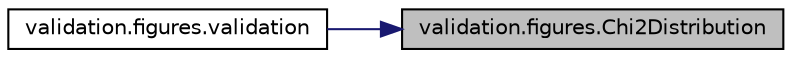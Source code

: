 digraph "validation.figures.Chi2Distribution"
{
 // INTERACTIVE_SVG=YES
 // LATEX_PDF_SIZE
  edge [fontname="Helvetica",fontsize="10",labelfontname="Helvetica",labelfontsize="10"];
  node [fontname="Helvetica",fontsize="10",shape=record];
  rankdir="RL";
  Node1 [label="validation.figures.Chi2Distribution",height=0.2,width=0.4,color="black", fillcolor="grey75", style="filled", fontcolor="black",tooltip=" "];
  Node1 -> Node2 [dir="back",color="midnightblue",fontsize="10",style="solid",fontname="Helvetica"];
  Node2 [label="validation.figures.validation",height=0.2,width=0.4,color="black", fillcolor="white", style="filled",URL="$namespacevalidation_1_1figures.html#acba1cf323987f6ac9397f5224f358933",tooltip=" "];
}
